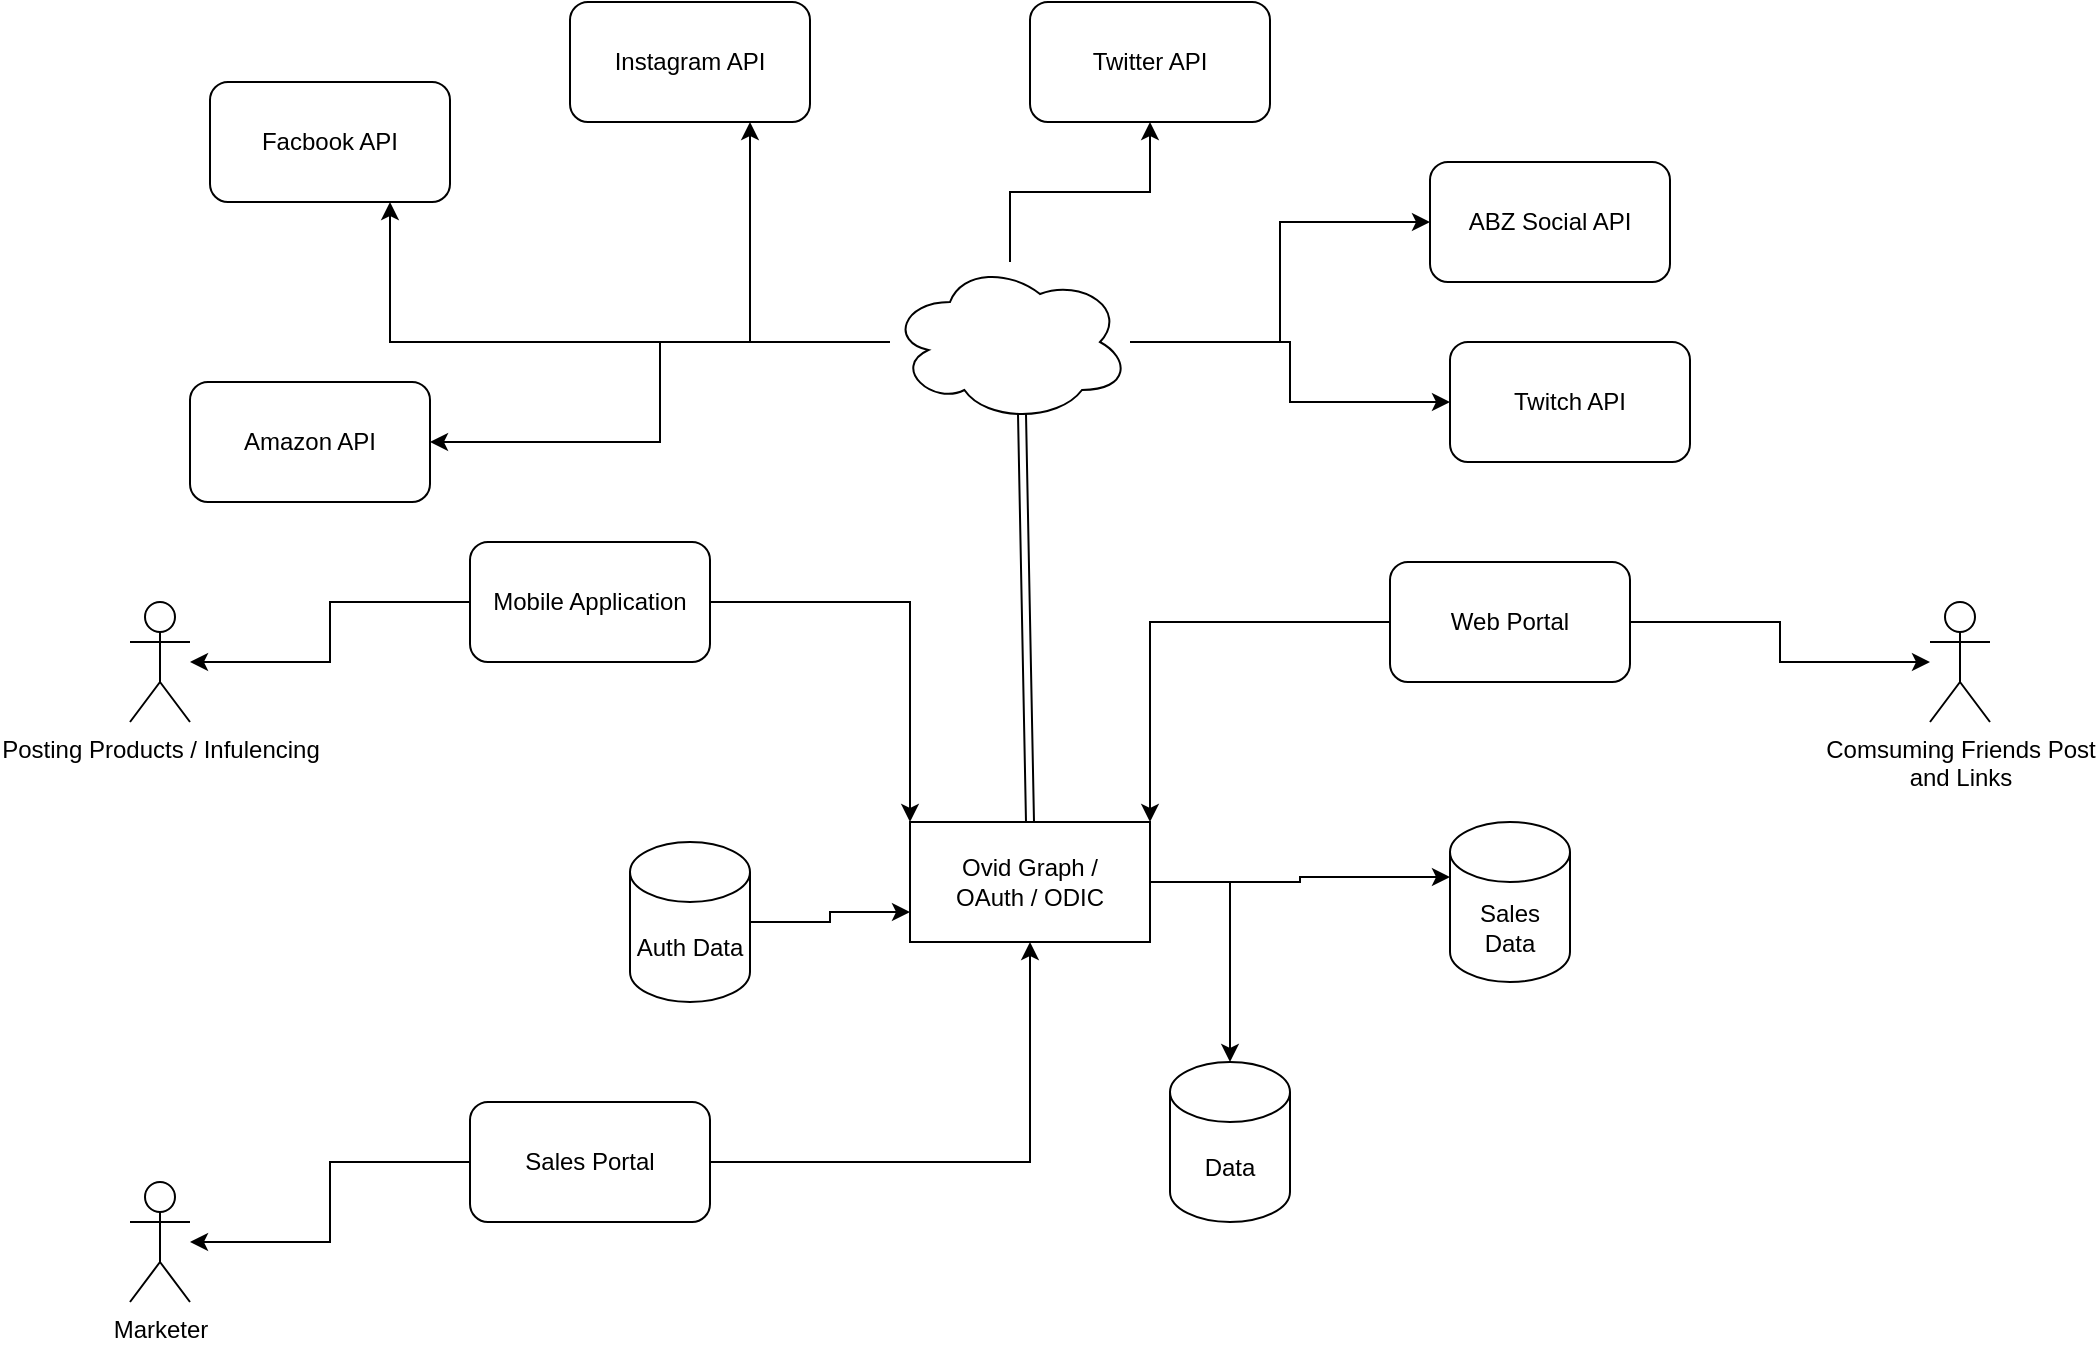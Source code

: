 <mxfile version="14.4.3" type="device"><diagram id="vygj2Z3uXkZxxZtsZPFp" name="Page-1"><mxGraphModel dx="1422" dy="822" grid="1" gridSize="10" guides="1" tooltips="1" connect="1" arrows="1" fold="1" page="1" pageScale="1" pageWidth="1100" pageHeight="850" math="0" shadow="0"><root><mxCell id="0"/><mxCell id="1" parent="0"/><mxCell id="TeqWFXLaW3f9JYuFKKM9-21" style="edgeStyle=orthogonalEdgeStyle;rounded=0;orthogonalLoop=1;jettySize=auto;html=1;entryX=0;entryY=0.5;entryDx=0;entryDy=0;" edge="1" parent="1" source="TeqWFXLaW3f9JYuFKKM9-1" target="TeqWFXLaW3f9JYuFKKM9-20"><mxGeometry relative="1" as="geometry"/></mxCell><mxCell id="TeqWFXLaW3f9JYuFKKM9-22" style="edgeStyle=orthogonalEdgeStyle;rounded=0;orthogonalLoop=1;jettySize=auto;html=1;" edge="1" parent="1" source="TeqWFXLaW3f9JYuFKKM9-1" target="TeqWFXLaW3f9JYuFKKM9-19"><mxGeometry relative="1" as="geometry"/></mxCell><mxCell id="TeqWFXLaW3f9JYuFKKM9-23" style="edgeStyle=orthogonalEdgeStyle;rounded=0;orthogonalLoop=1;jettySize=auto;html=1;entryX=0.75;entryY=1;entryDx=0;entryDy=0;" edge="1" parent="1" source="TeqWFXLaW3f9JYuFKKM9-1" target="TeqWFXLaW3f9JYuFKKM9-18"><mxGeometry relative="1" as="geometry"/></mxCell><mxCell id="TeqWFXLaW3f9JYuFKKM9-24" style="edgeStyle=orthogonalEdgeStyle;rounded=0;orthogonalLoop=1;jettySize=auto;html=1;entryX=0.75;entryY=1;entryDx=0;entryDy=0;" edge="1" parent="1" source="TeqWFXLaW3f9JYuFKKM9-1" target="TeqWFXLaW3f9JYuFKKM9-17"><mxGeometry relative="1" as="geometry"/></mxCell><mxCell id="TeqWFXLaW3f9JYuFKKM9-34" style="edgeStyle=orthogonalEdgeStyle;rounded=0;orthogonalLoop=1;jettySize=auto;html=1;entryX=1;entryY=0.5;entryDx=0;entryDy=0;" edge="1" parent="1" source="TeqWFXLaW3f9JYuFKKM9-1" target="TeqWFXLaW3f9JYuFKKM9-32"><mxGeometry relative="1" as="geometry"/></mxCell><mxCell id="TeqWFXLaW3f9JYuFKKM9-36" style="edgeStyle=orthogonalEdgeStyle;rounded=0;orthogonalLoop=1;jettySize=auto;html=1;entryX=0;entryY=0.5;entryDx=0;entryDy=0;" edge="1" parent="1" source="TeqWFXLaW3f9JYuFKKM9-1" target="TeqWFXLaW3f9JYuFKKM9-35"><mxGeometry relative="1" as="geometry"/></mxCell><mxCell id="TeqWFXLaW3f9JYuFKKM9-1" value="" style="ellipse;shape=cloud;whiteSpace=wrap;html=1;" vertex="1" parent="1"><mxGeometry x="490" y="170" width="120" height="80" as="geometry"/></mxCell><mxCell id="TeqWFXLaW3f9JYuFKKM9-2" value="Posting Products / Infulencing" style="shape=umlActor;verticalLabelPosition=bottom;verticalAlign=top;html=1;outlineConnect=0;" vertex="1" parent="1"><mxGeometry x="110" y="340" width="30" height="60" as="geometry"/></mxCell><mxCell id="TeqWFXLaW3f9JYuFKKM9-3" value="Comsuming Friends Post &lt;br&gt;and Links" style="shape=umlActor;verticalLabelPosition=bottom;verticalAlign=top;html=1;outlineConnect=0;" vertex="1" parent="1"><mxGeometry x="1010" y="340" width="30" height="60" as="geometry"/></mxCell><mxCell id="TeqWFXLaW3f9JYuFKKM9-14" style="edgeStyle=orthogonalEdgeStyle;rounded=0;orthogonalLoop=1;jettySize=auto;html=1;entryX=0;entryY=0;entryDx=0;entryDy=0;" edge="1" parent="1" source="TeqWFXLaW3f9JYuFKKM9-4" target="TeqWFXLaW3f9JYuFKKM9-10"><mxGeometry relative="1" as="geometry"/></mxCell><mxCell id="TeqWFXLaW3f9JYuFKKM9-26" style="edgeStyle=orthogonalEdgeStyle;rounded=0;orthogonalLoop=1;jettySize=auto;html=1;" edge="1" parent="1" source="TeqWFXLaW3f9JYuFKKM9-4" target="TeqWFXLaW3f9JYuFKKM9-2"><mxGeometry relative="1" as="geometry"/></mxCell><mxCell id="TeqWFXLaW3f9JYuFKKM9-4" value="Mobile Application" style="rounded=1;whiteSpace=wrap;html=1;" vertex="1" parent="1"><mxGeometry x="280" y="310" width="120" height="60" as="geometry"/></mxCell><mxCell id="TeqWFXLaW3f9JYuFKKM9-15" style="edgeStyle=orthogonalEdgeStyle;rounded=0;orthogonalLoop=1;jettySize=auto;html=1;entryX=1;entryY=0;entryDx=0;entryDy=0;" edge="1" parent="1" source="TeqWFXLaW3f9JYuFKKM9-5" target="TeqWFXLaW3f9JYuFKKM9-10"><mxGeometry relative="1" as="geometry"/></mxCell><mxCell id="TeqWFXLaW3f9JYuFKKM9-25" style="edgeStyle=orthogonalEdgeStyle;rounded=0;orthogonalLoop=1;jettySize=auto;html=1;" edge="1" parent="1" source="TeqWFXLaW3f9JYuFKKM9-5" target="TeqWFXLaW3f9JYuFKKM9-3"><mxGeometry relative="1" as="geometry"/></mxCell><mxCell id="TeqWFXLaW3f9JYuFKKM9-5" value="Web Portal" style="rounded=1;whiteSpace=wrap;html=1;" vertex="1" parent="1"><mxGeometry x="740" y="320" width="120" height="60" as="geometry"/></mxCell><mxCell id="TeqWFXLaW3f9JYuFKKM9-13" style="edgeStyle=orthogonalEdgeStyle;rounded=0;orthogonalLoop=1;jettySize=auto;html=1;entryX=0.5;entryY=1;entryDx=0;entryDy=0;" edge="1" parent="1" source="TeqWFXLaW3f9JYuFKKM9-6" target="TeqWFXLaW3f9JYuFKKM9-10"><mxGeometry relative="1" as="geometry"/></mxCell><mxCell id="TeqWFXLaW3f9JYuFKKM9-27" style="edgeStyle=orthogonalEdgeStyle;rounded=0;orthogonalLoop=1;jettySize=auto;html=1;" edge="1" parent="1" source="TeqWFXLaW3f9JYuFKKM9-6" target="TeqWFXLaW3f9JYuFKKM9-7"><mxGeometry relative="1" as="geometry"/></mxCell><mxCell id="TeqWFXLaW3f9JYuFKKM9-6" value="Sales Portal" style="rounded=1;whiteSpace=wrap;html=1;" vertex="1" parent="1"><mxGeometry x="280" y="590" width="120" height="60" as="geometry"/></mxCell><mxCell id="TeqWFXLaW3f9JYuFKKM9-7" value="Marketer" style="shape=umlActor;verticalLabelPosition=bottom;verticalAlign=top;html=1;outlineConnect=0;" vertex="1" parent="1"><mxGeometry x="110" y="630" width="30" height="60" as="geometry"/></mxCell><mxCell id="TeqWFXLaW3f9JYuFKKM9-12" style="edgeStyle=orthogonalEdgeStyle;rounded=0;orthogonalLoop=1;jettySize=auto;html=1;" edge="1" parent="1" source="TeqWFXLaW3f9JYuFKKM9-10" target="TeqWFXLaW3f9JYuFKKM9-11"><mxGeometry relative="1" as="geometry"/></mxCell><mxCell id="TeqWFXLaW3f9JYuFKKM9-31" style="edgeStyle=orthogonalEdgeStyle;rounded=0;orthogonalLoop=1;jettySize=auto;html=1;entryX=0;entryY=0;entryDx=0;entryDy=27.5;entryPerimeter=0;" edge="1" parent="1" source="TeqWFXLaW3f9JYuFKKM9-10" target="TeqWFXLaW3f9JYuFKKM9-30"><mxGeometry relative="1" as="geometry"/></mxCell><mxCell id="TeqWFXLaW3f9JYuFKKM9-10" value="Ovid Graph /&lt;br&gt;OAuth / ODIC" style="rounded=0;whiteSpace=wrap;html=1;" vertex="1" parent="1"><mxGeometry x="500" y="450" width="120" height="60" as="geometry"/></mxCell><mxCell id="TeqWFXLaW3f9JYuFKKM9-11" value="Data" style="shape=cylinder3;whiteSpace=wrap;html=1;boundedLbl=1;backgroundOutline=1;size=15;" vertex="1" parent="1"><mxGeometry x="630" y="570" width="60" height="80" as="geometry"/></mxCell><mxCell id="TeqWFXLaW3f9JYuFKKM9-16" value="" style="shape=link;html=1;exitX=0.55;exitY=0.95;exitDx=0;exitDy=0;exitPerimeter=0;entryX=0.5;entryY=0;entryDx=0;entryDy=0;" edge="1" parent="1" source="TeqWFXLaW3f9JYuFKKM9-1" target="TeqWFXLaW3f9JYuFKKM9-10"><mxGeometry width="100" relative="1" as="geometry"><mxPoint x="480" y="450" as="sourcePoint"/><mxPoint x="580" y="450" as="targetPoint"/></mxGeometry></mxCell><mxCell id="TeqWFXLaW3f9JYuFKKM9-17" value="Facbook API" style="rounded=1;whiteSpace=wrap;html=1;" vertex="1" parent="1"><mxGeometry x="150" y="80" width="120" height="60" as="geometry"/></mxCell><mxCell id="TeqWFXLaW3f9JYuFKKM9-18" value="Instagram API" style="rounded=1;whiteSpace=wrap;html=1;" vertex="1" parent="1"><mxGeometry x="330" y="40" width="120" height="60" as="geometry"/></mxCell><mxCell id="TeqWFXLaW3f9JYuFKKM9-19" value="Twitter API" style="rounded=1;whiteSpace=wrap;html=1;" vertex="1" parent="1"><mxGeometry x="560" y="40" width="120" height="60" as="geometry"/></mxCell><mxCell id="TeqWFXLaW3f9JYuFKKM9-20" value="ABZ Social API" style="rounded=1;whiteSpace=wrap;html=1;" vertex="1" parent="1"><mxGeometry x="760" y="120" width="120" height="60" as="geometry"/></mxCell><mxCell id="TeqWFXLaW3f9JYuFKKM9-29" style="edgeStyle=orthogonalEdgeStyle;rounded=0;orthogonalLoop=1;jettySize=auto;html=1;entryX=0;entryY=0.75;entryDx=0;entryDy=0;" edge="1" parent="1" source="TeqWFXLaW3f9JYuFKKM9-28" target="TeqWFXLaW3f9JYuFKKM9-10"><mxGeometry relative="1" as="geometry"/></mxCell><mxCell id="TeqWFXLaW3f9JYuFKKM9-28" value="Auth Data" style="shape=cylinder3;whiteSpace=wrap;html=1;boundedLbl=1;backgroundOutline=1;size=15;" vertex="1" parent="1"><mxGeometry x="360" y="460" width="60" height="80" as="geometry"/></mxCell><mxCell id="TeqWFXLaW3f9JYuFKKM9-30" value="Sales Data" style="shape=cylinder3;whiteSpace=wrap;html=1;boundedLbl=1;backgroundOutline=1;size=15;" vertex="1" parent="1"><mxGeometry x="770" y="450" width="60" height="80" as="geometry"/></mxCell><mxCell id="TeqWFXLaW3f9JYuFKKM9-32" value="Amazon API" style="rounded=1;whiteSpace=wrap;html=1;" vertex="1" parent="1"><mxGeometry x="140" y="230" width="120" height="60" as="geometry"/></mxCell><mxCell id="TeqWFXLaW3f9JYuFKKM9-35" value="Twitch API" style="rounded=1;whiteSpace=wrap;html=1;" vertex="1" parent="1"><mxGeometry x="770" y="210" width="120" height="60" as="geometry"/></mxCell></root></mxGraphModel></diagram></mxfile>